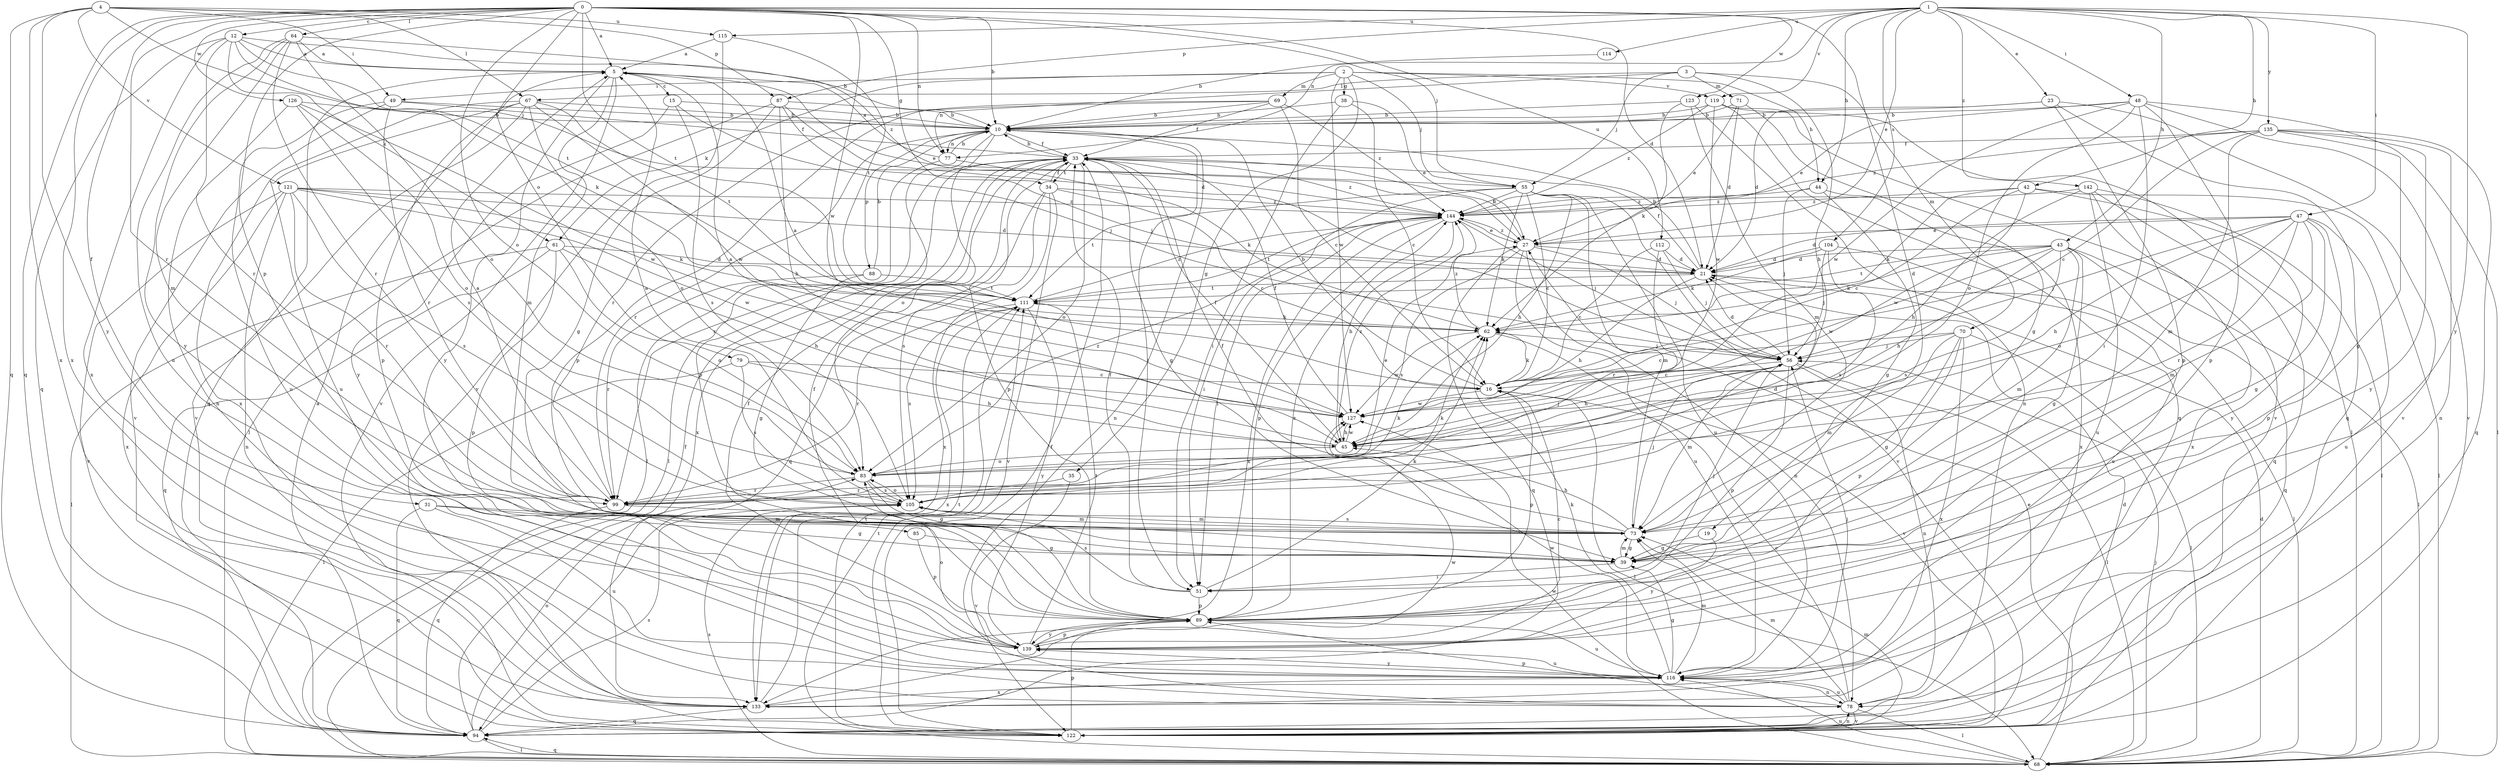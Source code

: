 strict digraph  {
0;
1;
2;
3;
4;
5;
10;
12;
15;
16;
19;
21;
23;
27;
31;
33;
34;
35;
38;
39;
42;
43;
44;
45;
47;
48;
49;
51;
55;
56;
61;
62;
64;
67;
68;
69;
70;
71;
73;
77;
78;
79;
83;
85;
87;
88;
89;
94;
99;
104;
105;
111;
112;
114;
115;
116;
119;
121;
122;
123;
126;
127;
133;
135;
139;
142;
144;
0 -> 5  [label=a];
0 -> 10  [label=b];
0 -> 12  [label=c];
0 -> 19  [label=d];
0 -> 21  [label=d];
0 -> 31  [label=f];
0 -> 34  [label=g];
0 -> 55  [label=j];
0 -> 64  [label=l];
0 -> 77  [label=n];
0 -> 79  [label=o];
0 -> 83  [label=o];
0 -> 85  [label=p];
0 -> 94  [label=q];
0 -> 99  [label=r];
0 -> 111  [label=t];
0 -> 112  [label=u];
0 -> 123  [label=w];
0 -> 126  [label=w];
0 -> 127  [label=w];
0 -> 133  [label=x];
1 -> 23  [label=e];
1 -> 27  [label=e];
1 -> 42  [label=h];
1 -> 43  [label=h];
1 -> 44  [label=h];
1 -> 47  [label=i];
1 -> 48  [label=i];
1 -> 77  [label=n];
1 -> 87  [label=p];
1 -> 104  [label=s];
1 -> 114  [label=u];
1 -> 115  [label=u];
1 -> 119  [label=v];
1 -> 135  [label=y];
1 -> 139  [label=y];
1 -> 142  [label=z];
2 -> 35  [label=g];
2 -> 38  [label=g];
2 -> 44  [label=h];
2 -> 49  [label=i];
2 -> 55  [label=j];
2 -> 61  [label=k];
2 -> 69  [label=m];
2 -> 119  [label=v];
2 -> 127  [label=w];
3 -> 45  [label=h];
3 -> 55  [label=j];
3 -> 67  [label=l];
3 -> 70  [label=m];
3 -> 71  [label=m];
3 -> 77  [label=n];
4 -> 49  [label=i];
4 -> 67  [label=l];
4 -> 87  [label=p];
4 -> 94  [label=q];
4 -> 111  [label=t];
4 -> 115  [label=u];
4 -> 121  [label=v];
4 -> 133  [label=x];
4 -> 139  [label=y];
5 -> 15  [label=c];
5 -> 27  [label=e];
5 -> 73  [label=m];
5 -> 94  [label=q];
5 -> 122  [label=v];
5 -> 139  [label=y];
10 -> 33  [label=f];
10 -> 51  [label=i];
10 -> 77  [label=n];
10 -> 78  [label=n];
10 -> 83  [label=o];
10 -> 88  [label=p];
10 -> 89  [label=p];
10 -> 99  [label=r];
12 -> 5  [label=a];
12 -> 10  [label=b];
12 -> 55  [label=j];
12 -> 61  [label=k];
12 -> 62  [label=k];
12 -> 94  [label=q];
12 -> 99  [label=r];
12 -> 133  [label=x];
15 -> 10  [label=b];
15 -> 56  [label=j];
15 -> 105  [label=s];
15 -> 139  [label=y];
16 -> 5  [label=a];
16 -> 10  [label=b];
16 -> 62  [label=k];
16 -> 68  [label=l];
16 -> 89  [label=p];
16 -> 127  [label=w];
19 -> 39  [label=g];
19 -> 139  [label=y];
21 -> 10  [label=b];
21 -> 33  [label=f];
21 -> 45  [label=h];
21 -> 68  [label=l];
21 -> 111  [label=t];
23 -> 10  [label=b];
23 -> 21  [label=d];
23 -> 89  [label=p];
23 -> 94  [label=q];
23 -> 122  [label=v];
27 -> 21  [label=d];
27 -> 33  [label=f];
27 -> 56  [label=j];
27 -> 78  [label=n];
27 -> 94  [label=q];
27 -> 105  [label=s];
27 -> 116  [label=u];
27 -> 144  [label=z];
31 -> 39  [label=g];
31 -> 73  [label=m];
31 -> 94  [label=q];
31 -> 116  [label=u];
33 -> 10  [label=b];
33 -> 39  [label=g];
33 -> 68  [label=l];
33 -> 83  [label=o];
33 -> 89  [label=p];
33 -> 99  [label=r];
33 -> 133  [label=x];
33 -> 144  [label=z];
33 -> 34  [label=t];
34 -> 16  [label=c];
34 -> 33  [label=f];
34 -> 94  [label=q];
34 -> 105  [label=s];
34 -> 122  [label=v];
34 -> 133  [label=x];
34 -> 144  [label=z];
35 -> 99  [label=r];
35 -> 122  [label=v];
38 -> 10  [label=b];
38 -> 16  [label=c];
38 -> 27  [label=e];
38 -> 51  [label=i];
39 -> 51  [label=i];
39 -> 73  [label=m];
42 -> 16  [label=c];
42 -> 62  [label=k];
42 -> 68  [label=l];
42 -> 127  [label=w];
42 -> 139  [label=y];
42 -> 144  [label=z];
43 -> 21  [label=d];
43 -> 39  [label=g];
43 -> 45  [label=h];
43 -> 62  [label=k];
43 -> 68  [label=l];
43 -> 73  [label=m];
43 -> 94  [label=q];
43 -> 105  [label=s];
43 -> 111  [label=t];
43 -> 127  [label=w];
44 -> 39  [label=g];
44 -> 56  [label=j];
44 -> 133  [label=x];
44 -> 144  [label=z];
45 -> 5  [label=a];
45 -> 33  [label=f];
45 -> 56  [label=j];
45 -> 83  [label=o];
45 -> 127  [label=w];
45 -> 144  [label=z];
47 -> 21  [label=d];
47 -> 27  [label=e];
47 -> 39  [label=g];
47 -> 45  [label=h];
47 -> 56  [label=j];
47 -> 73  [label=m];
47 -> 83  [label=o];
47 -> 89  [label=p];
47 -> 99  [label=r];
47 -> 116  [label=u];
48 -> 10  [label=b];
48 -> 27  [label=e];
48 -> 51  [label=i];
48 -> 68  [label=l];
48 -> 83  [label=o];
48 -> 89  [label=p];
48 -> 122  [label=v];
48 -> 127  [label=w];
49 -> 10  [label=b];
49 -> 33  [label=f];
49 -> 99  [label=r];
49 -> 116  [label=u];
49 -> 122  [label=v];
51 -> 33  [label=f];
51 -> 56  [label=j];
51 -> 62  [label=k];
51 -> 89  [label=p];
51 -> 105  [label=s];
55 -> 16  [label=c];
55 -> 45  [label=h];
55 -> 51  [label=i];
55 -> 62  [label=k];
55 -> 73  [label=m];
55 -> 111  [label=t];
55 -> 116  [label=u];
55 -> 122  [label=v];
55 -> 144  [label=z];
56 -> 16  [label=c];
56 -> 21  [label=d];
56 -> 45  [label=h];
56 -> 68  [label=l];
56 -> 73  [label=m];
56 -> 78  [label=n];
56 -> 89  [label=p];
61 -> 21  [label=d];
61 -> 45  [label=h];
61 -> 68  [label=l];
61 -> 83  [label=o];
61 -> 89  [label=p];
61 -> 94  [label=q];
62 -> 56  [label=j];
62 -> 122  [label=v];
62 -> 127  [label=w];
62 -> 144  [label=z];
64 -> 5  [label=a];
64 -> 73  [label=m];
64 -> 83  [label=o];
64 -> 99  [label=r];
64 -> 116  [label=u];
64 -> 139  [label=y];
64 -> 144  [label=z];
67 -> 10  [label=b];
67 -> 83  [label=o];
67 -> 89  [label=p];
67 -> 111  [label=t];
67 -> 116  [label=u];
67 -> 122  [label=v];
67 -> 127  [label=w];
67 -> 133  [label=x];
68 -> 21  [label=d];
68 -> 27  [label=e];
68 -> 56  [label=j];
68 -> 94  [label=q];
68 -> 105  [label=s];
68 -> 111  [label=t];
68 -> 116  [label=u];
68 -> 127  [label=w];
69 -> 10  [label=b];
69 -> 16  [label=c];
69 -> 33  [label=f];
69 -> 89  [label=p];
69 -> 99  [label=r];
69 -> 144  [label=z];
70 -> 16  [label=c];
70 -> 39  [label=g];
70 -> 56  [label=j];
70 -> 68  [label=l];
70 -> 73  [label=m];
70 -> 89  [label=p];
70 -> 133  [label=x];
71 -> 10  [label=b];
71 -> 21  [label=d];
71 -> 27  [label=e];
71 -> 39  [label=g];
73 -> 33  [label=f];
73 -> 39  [label=g];
73 -> 45  [label=h];
73 -> 56  [label=j];
73 -> 105  [label=s];
77 -> 5  [label=a];
77 -> 10  [label=b];
77 -> 62  [label=k];
77 -> 68  [label=l];
78 -> 16  [label=c];
78 -> 68  [label=l];
78 -> 73  [label=m];
78 -> 89  [label=p];
78 -> 116  [label=u];
78 -> 122  [label=v];
79 -> 16  [label=c];
79 -> 45  [label=h];
79 -> 68  [label=l];
79 -> 105  [label=s];
83 -> 27  [label=e];
83 -> 39  [label=g];
83 -> 99  [label=r];
83 -> 105  [label=s];
83 -> 144  [label=z];
85 -> 39  [label=g];
85 -> 89  [label=p];
87 -> 10  [label=b];
87 -> 21  [label=d];
87 -> 39  [label=g];
87 -> 45  [label=h];
87 -> 56  [label=j];
87 -> 68  [label=l];
88 -> 10  [label=b];
88 -> 39  [label=g];
88 -> 99  [label=r];
88 -> 111  [label=t];
89 -> 33  [label=f];
89 -> 116  [label=u];
89 -> 139  [label=y];
89 -> 144  [label=z];
94 -> 5  [label=a];
94 -> 33  [label=f];
94 -> 68  [label=l];
94 -> 83  [label=o];
94 -> 105  [label=s];
99 -> 5  [label=a];
99 -> 62  [label=k];
99 -> 73  [label=m];
99 -> 94  [label=q];
104 -> 21  [label=d];
104 -> 56  [label=j];
104 -> 62  [label=k];
104 -> 105  [label=s];
104 -> 116  [label=u];
105 -> 5  [label=a];
105 -> 21  [label=d];
105 -> 62  [label=k];
105 -> 73  [label=m];
105 -> 83  [label=o];
111 -> 62  [label=k];
111 -> 99  [label=r];
111 -> 105  [label=s];
111 -> 133  [label=x];
111 -> 139  [label=y];
111 -> 144  [label=z];
112 -> 16  [label=c];
112 -> 21  [label=d];
112 -> 56  [label=j];
112 -> 99  [label=r];
114 -> 10  [label=b];
115 -> 5  [label=a];
115 -> 111  [label=t];
115 -> 122  [label=v];
116 -> 39  [label=g];
116 -> 56  [label=j];
116 -> 62  [label=k];
116 -> 73  [label=m];
116 -> 78  [label=n];
116 -> 127  [label=w];
116 -> 133  [label=x];
116 -> 139  [label=y];
119 -> 10  [label=b];
119 -> 68  [label=l];
119 -> 94  [label=q];
119 -> 122  [label=v];
119 -> 127  [label=w];
119 -> 144  [label=z];
121 -> 21  [label=d];
121 -> 62  [label=k];
121 -> 78  [label=n];
121 -> 99  [label=r];
121 -> 105  [label=s];
121 -> 122  [label=v];
121 -> 127  [label=w];
121 -> 133  [label=x];
121 -> 144  [label=z];
122 -> 21  [label=d];
122 -> 33  [label=f];
122 -> 73  [label=m];
122 -> 78  [label=n];
122 -> 89  [label=p];
122 -> 111  [label=t];
123 -> 10  [label=b];
123 -> 62  [label=k];
123 -> 73  [label=m];
123 -> 78  [label=n];
126 -> 10  [label=b];
126 -> 78  [label=n];
126 -> 83  [label=o];
126 -> 105  [label=s];
126 -> 127  [label=w];
127 -> 33  [label=f];
127 -> 45  [label=h];
133 -> 94  [label=q];
133 -> 111  [label=t];
133 -> 127  [label=w];
135 -> 16  [label=c];
135 -> 33  [label=f];
135 -> 39  [label=g];
135 -> 73  [label=m];
135 -> 78  [label=n];
135 -> 94  [label=q];
135 -> 139  [label=y];
135 -> 144  [label=z];
139 -> 16  [label=c];
139 -> 33  [label=f];
139 -> 83  [label=o];
139 -> 89  [label=p];
139 -> 111  [label=t];
139 -> 116  [label=u];
142 -> 45  [label=h];
142 -> 68  [label=l];
142 -> 94  [label=q];
142 -> 116  [label=u];
142 -> 133  [label=x];
142 -> 144  [label=z];
144 -> 27  [label=e];
144 -> 45  [label=h];
144 -> 51  [label=i];
144 -> 56  [label=j];
144 -> 89  [label=p];
144 -> 111  [label=t];
144 -> 133  [label=x];
}

